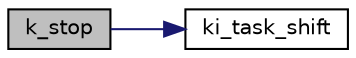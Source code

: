 digraph "k_stop"
{
  edge [fontname="Helvetica",fontsize="10",labelfontname="Helvetica",labelfontsize="10"];
  node [fontname="Helvetica",fontsize="10",shape=record];
  rankdir="LR";
  Node1 [label="k_stop",height=0.2,width=0.4,color="black", fillcolor="grey75", style="filled", fontcolor="black"];
  Node1 -> Node2 [color="midnightblue",fontsize="10",style="solid"];
  Node2 [label="ki_task_shift",height=0.2,width=0.4,color="black", fillcolor="white", style="filled",URL="$krnl_8h.html#a9910c513b91fd26369e121b1d6d1ee72"];
}
